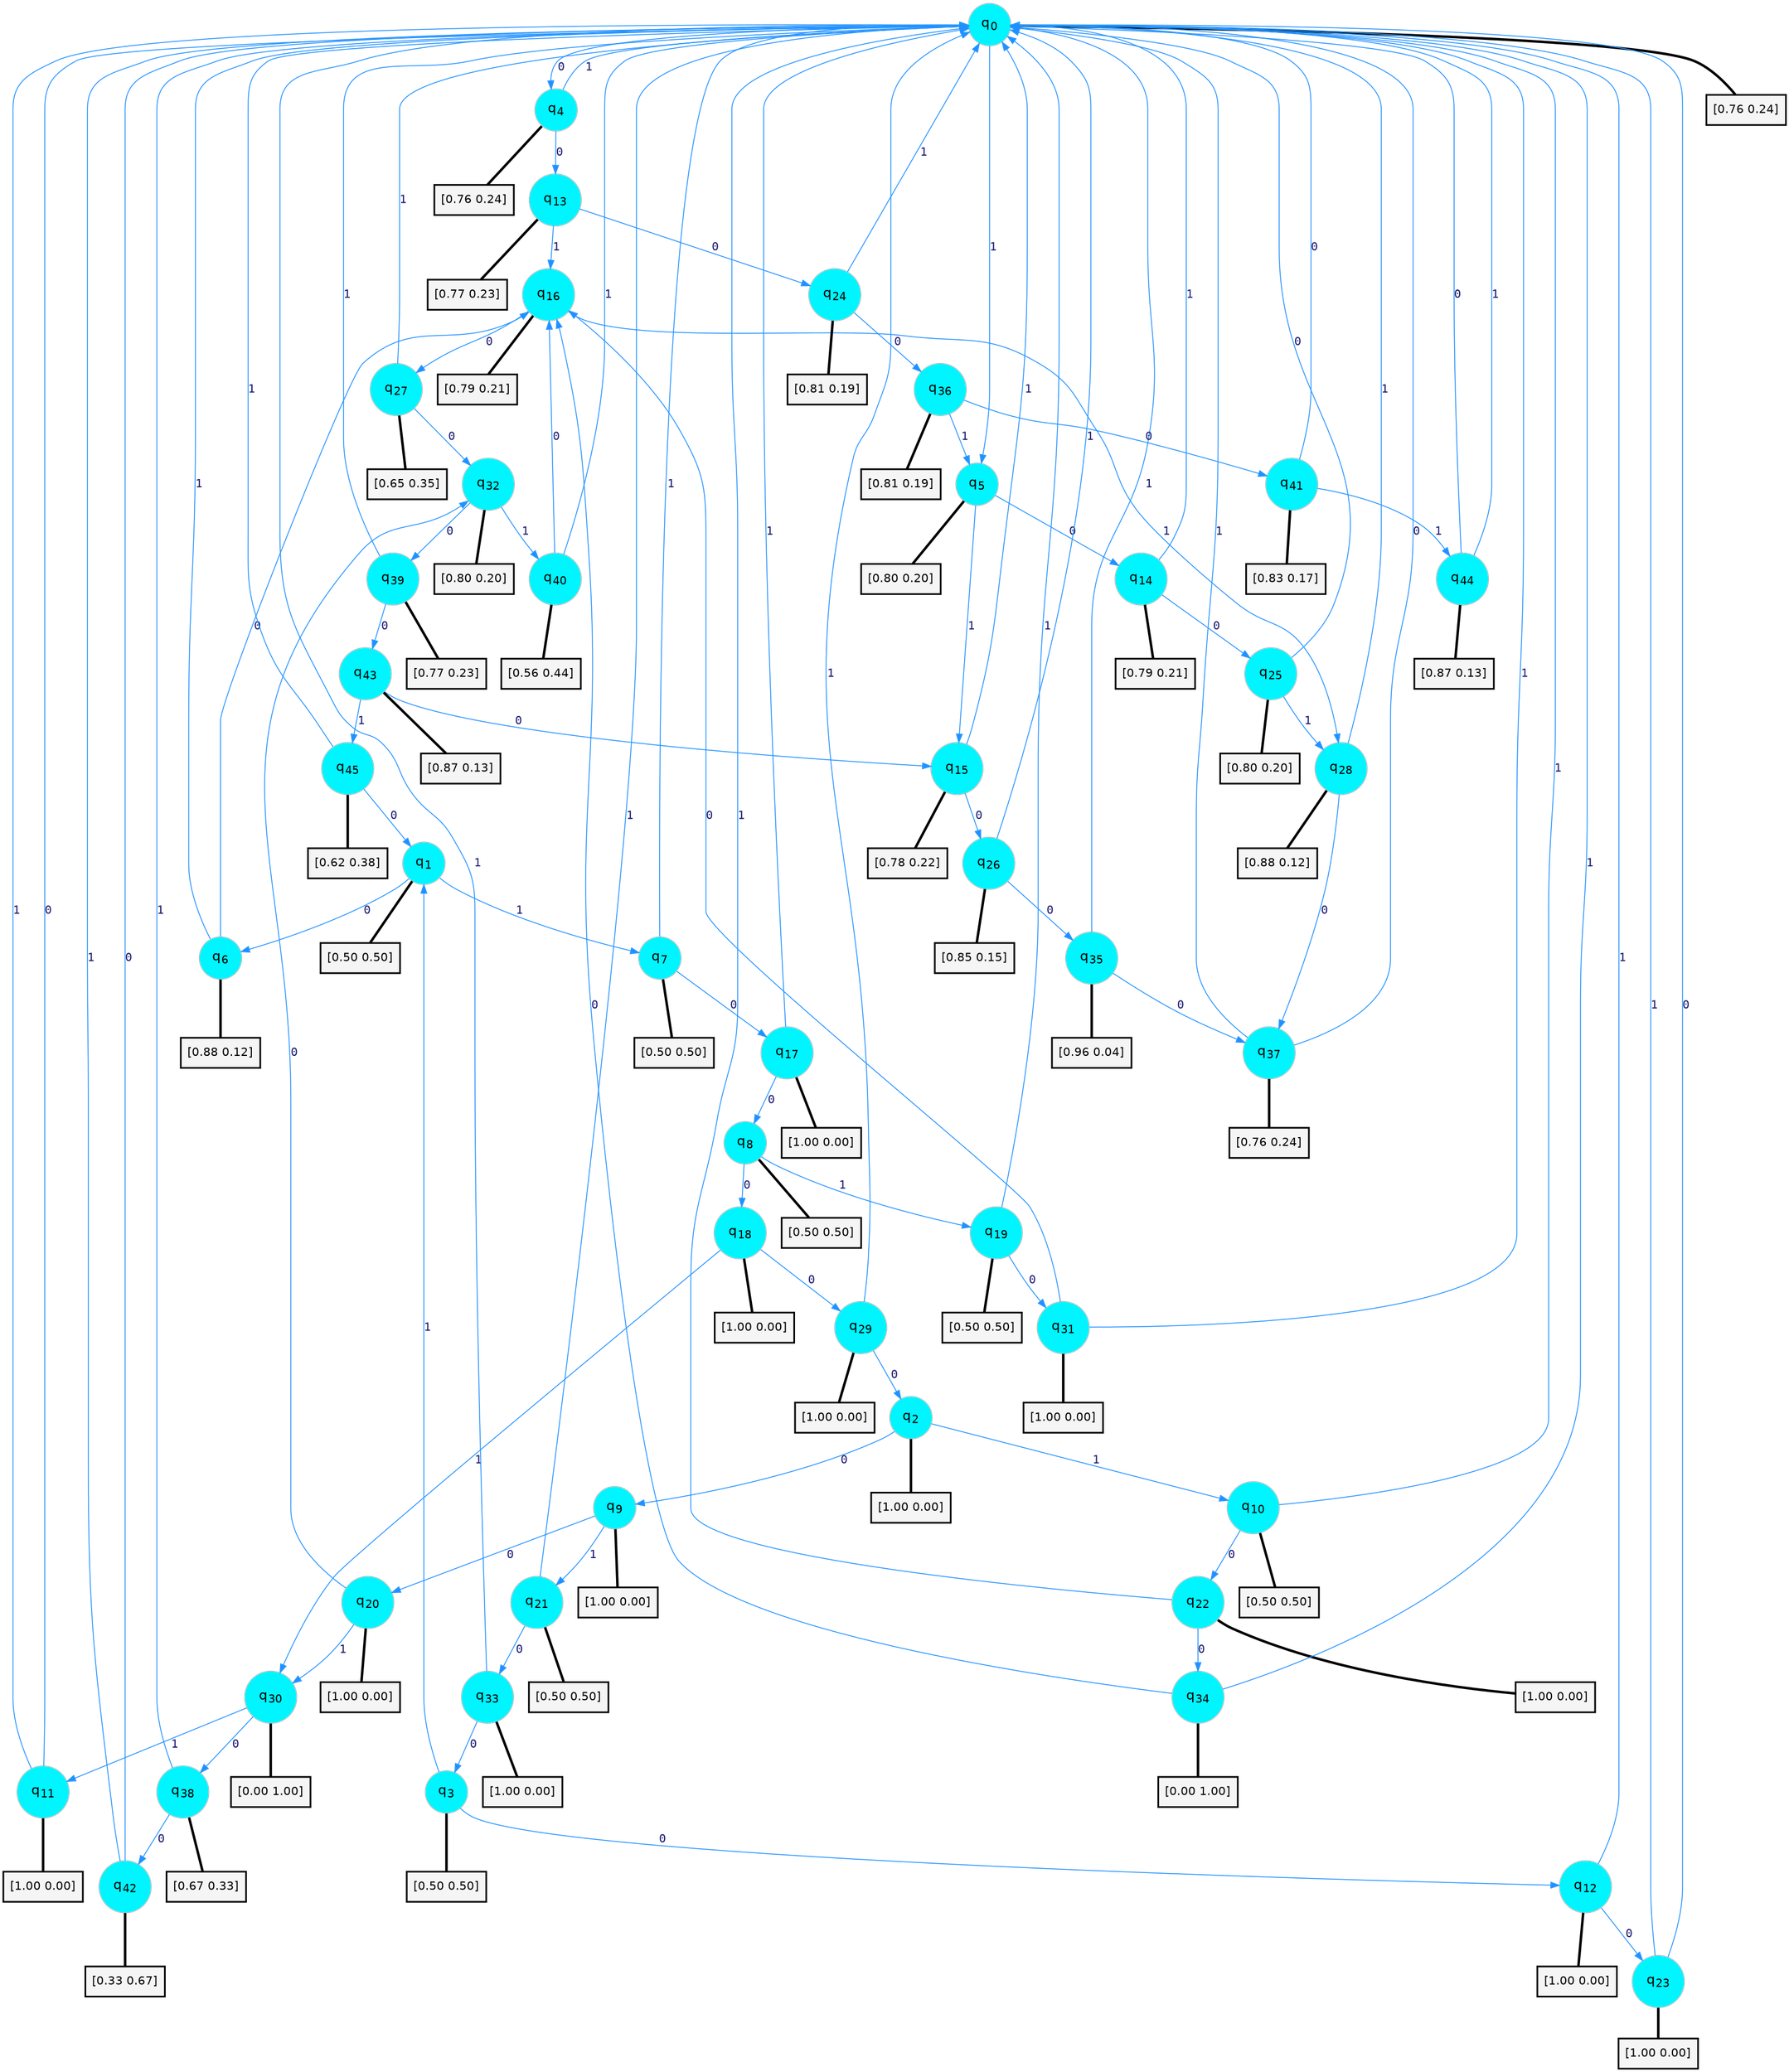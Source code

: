 digraph G {
graph [
bgcolor=transparent, dpi=300, rankdir=TD, size="40,25"];
node [
color=gray, fillcolor=turquoise1, fontcolor=black, fontname=Helvetica, fontsize=16, fontweight=bold, shape=circle, style=filled];
edge [
arrowsize=1, color=dodgerblue1, fontcolor=midnightblue, fontname=courier, fontweight=bold, penwidth=1, style=solid, weight=20];
0[label=<q<SUB>0</SUB>>];
1[label=<q<SUB>1</SUB>>];
2[label=<q<SUB>2</SUB>>];
3[label=<q<SUB>3</SUB>>];
4[label=<q<SUB>4</SUB>>];
5[label=<q<SUB>5</SUB>>];
6[label=<q<SUB>6</SUB>>];
7[label=<q<SUB>7</SUB>>];
8[label=<q<SUB>8</SUB>>];
9[label=<q<SUB>9</SUB>>];
10[label=<q<SUB>10</SUB>>];
11[label=<q<SUB>11</SUB>>];
12[label=<q<SUB>12</SUB>>];
13[label=<q<SUB>13</SUB>>];
14[label=<q<SUB>14</SUB>>];
15[label=<q<SUB>15</SUB>>];
16[label=<q<SUB>16</SUB>>];
17[label=<q<SUB>17</SUB>>];
18[label=<q<SUB>18</SUB>>];
19[label=<q<SUB>19</SUB>>];
20[label=<q<SUB>20</SUB>>];
21[label=<q<SUB>21</SUB>>];
22[label=<q<SUB>22</SUB>>];
23[label=<q<SUB>23</SUB>>];
24[label=<q<SUB>24</SUB>>];
25[label=<q<SUB>25</SUB>>];
26[label=<q<SUB>26</SUB>>];
27[label=<q<SUB>27</SUB>>];
28[label=<q<SUB>28</SUB>>];
29[label=<q<SUB>29</SUB>>];
30[label=<q<SUB>30</SUB>>];
31[label=<q<SUB>31</SUB>>];
32[label=<q<SUB>32</SUB>>];
33[label=<q<SUB>33</SUB>>];
34[label=<q<SUB>34</SUB>>];
35[label=<q<SUB>35</SUB>>];
36[label=<q<SUB>36</SUB>>];
37[label=<q<SUB>37</SUB>>];
38[label=<q<SUB>38</SUB>>];
39[label=<q<SUB>39</SUB>>];
40[label=<q<SUB>40</SUB>>];
41[label=<q<SUB>41</SUB>>];
42[label=<q<SUB>42</SUB>>];
43[label=<q<SUB>43</SUB>>];
44[label=<q<SUB>44</SUB>>];
45[label=<q<SUB>45</SUB>>];
46[label="[0.76 0.24]", shape=box,fontcolor=black, fontname=Helvetica, fontsize=14, penwidth=2, fillcolor=whitesmoke,color=black];
47[label="[0.50 0.50]", shape=box,fontcolor=black, fontname=Helvetica, fontsize=14, penwidth=2, fillcolor=whitesmoke,color=black];
48[label="[1.00 0.00]", shape=box,fontcolor=black, fontname=Helvetica, fontsize=14, penwidth=2, fillcolor=whitesmoke,color=black];
49[label="[0.50 0.50]", shape=box,fontcolor=black, fontname=Helvetica, fontsize=14, penwidth=2, fillcolor=whitesmoke,color=black];
50[label="[0.76 0.24]", shape=box,fontcolor=black, fontname=Helvetica, fontsize=14, penwidth=2, fillcolor=whitesmoke,color=black];
51[label="[0.80 0.20]", shape=box,fontcolor=black, fontname=Helvetica, fontsize=14, penwidth=2, fillcolor=whitesmoke,color=black];
52[label="[0.88 0.12]", shape=box,fontcolor=black, fontname=Helvetica, fontsize=14, penwidth=2, fillcolor=whitesmoke,color=black];
53[label="[0.50 0.50]", shape=box,fontcolor=black, fontname=Helvetica, fontsize=14, penwidth=2, fillcolor=whitesmoke,color=black];
54[label="[0.50 0.50]", shape=box,fontcolor=black, fontname=Helvetica, fontsize=14, penwidth=2, fillcolor=whitesmoke,color=black];
55[label="[1.00 0.00]", shape=box,fontcolor=black, fontname=Helvetica, fontsize=14, penwidth=2, fillcolor=whitesmoke,color=black];
56[label="[0.50 0.50]", shape=box,fontcolor=black, fontname=Helvetica, fontsize=14, penwidth=2, fillcolor=whitesmoke,color=black];
57[label="[1.00 0.00]", shape=box,fontcolor=black, fontname=Helvetica, fontsize=14, penwidth=2, fillcolor=whitesmoke,color=black];
58[label="[1.00 0.00]", shape=box,fontcolor=black, fontname=Helvetica, fontsize=14, penwidth=2, fillcolor=whitesmoke,color=black];
59[label="[0.77 0.23]", shape=box,fontcolor=black, fontname=Helvetica, fontsize=14, penwidth=2, fillcolor=whitesmoke,color=black];
60[label="[0.79 0.21]", shape=box,fontcolor=black, fontname=Helvetica, fontsize=14, penwidth=2, fillcolor=whitesmoke,color=black];
61[label="[0.78 0.22]", shape=box,fontcolor=black, fontname=Helvetica, fontsize=14, penwidth=2, fillcolor=whitesmoke,color=black];
62[label="[0.79 0.21]", shape=box,fontcolor=black, fontname=Helvetica, fontsize=14, penwidth=2, fillcolor=whitesmoke,color=black];
63[label="[1.00 0.00]", shape=box,fontcolor=black, fontname=Helvetica, fontsize=14, penwidth=2, fillcolor=whitesmoke,color=black];
64[label="[1.00 0.00]", shape=box,fontcolor=black, fontname=Helvetica, fontsize=14, penwidth=2, fillcolor=whitesmoke,color=black];
65[label="[0.50 0.50]", shape=box,fontcolor=black, fontname=Helvetica, fontsize=14, penwidth=2, fillcolor=whitesmoke,color=black];
66[label="[1.00 0.00]", shape=box,fontcolor=black, fontname=Helvetica, fontsize=14, penwidth=2, fillcolor=whitesmoke,color=black];
67[label="[0.50 0.50]", shape=box,fontcolor=black, fontname=Helvetica, fontsize=14, penwidth=2, fillcolor=whitesmoke,color=black];
68[label="[1.00 0.00]", shape=box,fontcolor=black, fontname=Helvetica, fontsize=14, penwidth=2, fillcolor=whitesmoke,color=black];
69[label="[1.00 0.00]", shape=box,fontcolor=black, fontname=Helvetica, fontsize=14, penwidth=2, fillcolor=whitesmoke,color=black];
70[label="[0.81 0.19]", shape=box,fontcolor=black, fontname=Helvetica, fontsize=14, penwidth=2, fillcolor=whitesmoke,color=black];
71[label="[0.80 0.20]", shape=box,fontcolor=black, fontname=Helvetica, fontsize=14, penwidth=2, fillcolor=whitesmoke,color=black];
72[label="[0.85 0.15]", shape=box,fontcolor=black, fontname=Helvetica, fontsize=14, penwidth=2, fillcolor=whitesmoke,color=black];
73[label="[0.65 0.35]", shape=box,fontcolor=black, fontname=Helvetica, fontsize=14, penwidth=2, fillcolor=whitesmoke,color=black];
74[label="[0.88 0.12]", shape=box,fontcolor=black, fontname=Helvetica, fontsize=14, penwidth=2, fillcolor=whitesmoke,color=black];
75[label="[1.00 0.00]", shape=box,fontcolor=black, fontname=Helvetica, fontsize=14, penwidth=2, fillcolor=whitesmoke,color=black];
76[label="[0.00 1.00]", shape=box,fontcolor=black, fontname=Helvetica, fontsize=14, penwidth=2, fillcolor=whitesmoke,color=black];
77[label="[1.00 0.00]", shape=box,fontcolor=black, fontname=Helvetica, fontsize=14, penwidth=2, fillcolor=whitesmoke,color=black];
78[label="[0.80 0.20]", shape=box,fontcolor=black, fontname=Helvetica, fontsize=14, penwidth=2, fillcolor=whitesmoke,color=black];
79[label="[1.00 0.00]", shape=box,fontcolor=black, fontname=Helvetica, fontsize=14, penwidth=2, fillcolor=whitesmoke,color=black];
80[label="[0.00 1.00]", shape=box,fontcolor=black, fontname=Helvetica, fontsize=14, penwidth=2, fillcolor=whitesmoke,color=black];
81[label="[0.96 0.04]", shape=box,fontcolor=black, fontname=Helvetica, fontsize=14, penwidth=2, fillcolor=whitesmoke,color=black];
82[label="[0.81 0.19]", shape=box,fontcolor=black, fontname=Helvetica, fontsize=14, penwidth=2, fillcolor=whitesmoke,color=black];
83[label="[0.76 0.24]", shape=box,fontcolor=black, fontname=Helvetica, fontsize=14, penwidth=2, fillcolor=whitesmoke,color=black];
84[label="[0.67 0.33]", shape=box,fontcolor=black, fontname=Helvetica, fontsize=14, penwidth=2, fillcolor=whitesmoke,color=black];
85[label="[0.77 0.23]", shape=box,fontcolor=black, fontname=Helvetica, fontsize=14, penwidth=2, fillcolor=whitesmoke,color=black];
86[label="[0.56 0.44]", shape=box,fontcolor=black, fontname=Helvetica, fontsize=14, penwidth=2, fillcolor=whitesmoke,color=black];
87[label="[0.83 0.17]", shape=box,fontcolor=black, fontname=Helvetica, fontsize=14, penwidth=2, fillcolor=whitesmoke,color=black];
88[label="[0.33 0.67]", shape=box,fontcolor=black, fontname=Helvetica, fontsize=14, penwidth=2, fillcolor=whitesmoke,color=black];
89[label="[0.87 0.13]", shape=box,fontcolor=black, fontname=Helvetica, fontsize=14, penwidth=2, fillcolor=whitesmoke,color=black];
90[label="[0.87 0.13]", shape=box,fontcolor=black, fontname=Helvetica, fontsize=14, penwidth=2, fillcolor=whitesmoke,color=black];
91[label="[0.62 0.38]", shape=box,fontcolor=black, fontname=Helvetica, fontsize=14, penwidth=2, fillcolor=whitesmoke,color=black];
0->4 [label=0];
0->5 [label=1];
0->46 [arrowhead=none, penwidth=3,color=black];
1->6 [label=0];
1->7 [label=1];
1->47 [arrowhead=none, penwidth=3,color=black];
2->9 [label=0];
2->10 [label=1];
2->48 [arrowhead=none, penwidth=3,color=black];
3->12 [label=0];
3->1 [label=1];
3->49 [arrowhead=none, penwidth=3,color=black];
4->13 [label=0];
4->0 [label=1];
4->50 [arrowhead=none, penwidth=3,color=black];
5->14 [label=0];
5->15 [label=1];
5->51 [arrowhead=none, penwidth=3,color=black];
6->16 [label=0];
6->0 [label=1];
6->52 [arrowhead=none, penwidth=3,color=black];
7->17 [label=0];
7->0 [label=1];
7->53 [arrowhead=none, penwidth=3,color=black];
8->18 [label=0];
8->19 [label=1];
8->54 [arrowhead=none, penwidth=3,color=black];
9->20 [label=0];
9->21 [label=1];
9->55 [arrowhead=none, penwidth=3,color=black];
10->22 [label=0];
10->0 [label=1];
10->56 [arrowhead=none, penwidth=3,color=black];
11->0 [label=0];
11->0 [label=1];
11->57 [arrowhead=none, penwidth=3,color=black];
12->23 [label=0];
12->0 [label=1];
12->58 [arrowhead=none, penwidth=3,color=black];
13->24 [label=0];
13->16 [label=1];
13->59 [arrowhead=none, penwidth=3,color=black];
14->25 [label=0];
14->0 [label=1];
14->60 [arrowhead=none, penwidth=3,color=black];
15->26 [label=0];
15->0 [label=1];
15->61 [arrowhead=none, penwidth=3,color=black];
16->27 [label=0];
16->28 [label=1];
16->62 [arrowhead=none, penwidth=3,color=black];
17->8 [label=0];
17->0 [label=1];
17->63 [arrowhead=none, penwidth=3,color=black];
18->29 [label=0];
18->30 [label=1];
18->64 [arrowhead=none, penwidth=3,color=black];
19->31 [label=0];
19->0 [label=1];
19->65 [arrowhead=none, penwidth=3,color=black];
20->32 [label=0];
20->30 [label=1];
20->66 [arrowhead=none, penwidth=3,color=black];
21->33 [label=0];
21->0 [label=1];
21->67 [arrowhead=none, penwidth=3,color=black];
22->34 [label=0];
22->0 [label=1];
22->68 [arrowhead=none, penwidth=3,color=black];
23->0 [label=0];
23->0 [label=1];
23->69 [arrowhead=none, penwidth=3,color=black];
24->36 [label=0];
24->0 [label=1];
24->70 [arrowhead=none, penwidth=3,color=black];
25->0 [label=0];
25->28 [label=1];
25->71 [arrowhead=none, penwidth=3,color=black];
26->35 [label=0];
26->0 [label=1];
26->72 [arrowhead=none, penwidth=3,color=black];
27->32 [label=0];
27->0 [label=1];
27->73 [arrowhead=none, penwidth=3,color=black];
28->37 [label=0];
28->0 [label=1];
28->74 [arrowhead=none, penwidth=3,color=black];
29->2 [label=0];
29->0 [label=1];
29->75 [arrowhead=none, penwidth=3,color=black];
30->38 [label=0];
30->11 [label=1];
30->76 [arrowhead=none, penwidth=3,color=black];
31->16 [label=0];
31->0 [label=1];
31->77 [arrowhead=none, penwidth=3,color=black];
32->39 [label=0];
32->40 [label=1];
32->78 [arrowhead=none, penwidth=3,color=black];
33->3 [label=0];
33->0 [label=1];
33->79 [arrowhead=none, penwidth=3,color=black];
34->16 [label=0];
34->0 [label=1];
34->80 [arrowhead=none, penwidth=3,color=black];
35->37 [label=0];
35->0 [label=1];
35->81 [arrowhead=none, penwidth=3,color=black];
36->41 [label=0];
36->5 [label=1];
36->82 [arrowhead=none, penwidth=3,color=black];
37->0 [label=0];
37->0 [label=1];
37->83 [arrowhead=none, penwidth=3,color=black];
38->42 [label=0];
38->0 [label=1];
38->84 [arrowhead=none, penwidth=3,color=black];
39->43 [label=0];
39->0 [label=1];
39->85 [arrowhead=none, penwidth=3,color=black];
40->16 [label=0];
40->0 [label=1];
40->86 [arrowhead=none, penwidth=3,color=black];
41->0 [label=0];
41->44 [label=1];
41->87 [arrowhead=none, penwidth=3,color=black];
42->0 [label=0];
42->0 [label=1];
42->88 [arrowhead=none, penwidth=3,color=black];
43->15 [label=0];
43->45 [label=1];
43->89 [arrowhead=none, penwidth=3,color=black];
44->0 [label=0];
44->0 [label=1];
44->90 [arrowhead=none, penwidth=3,color=black];
45->1 [label=0];
45->0 [label=1];
45->91 [arrowhead=none, penwidth=3,color=black];
}
